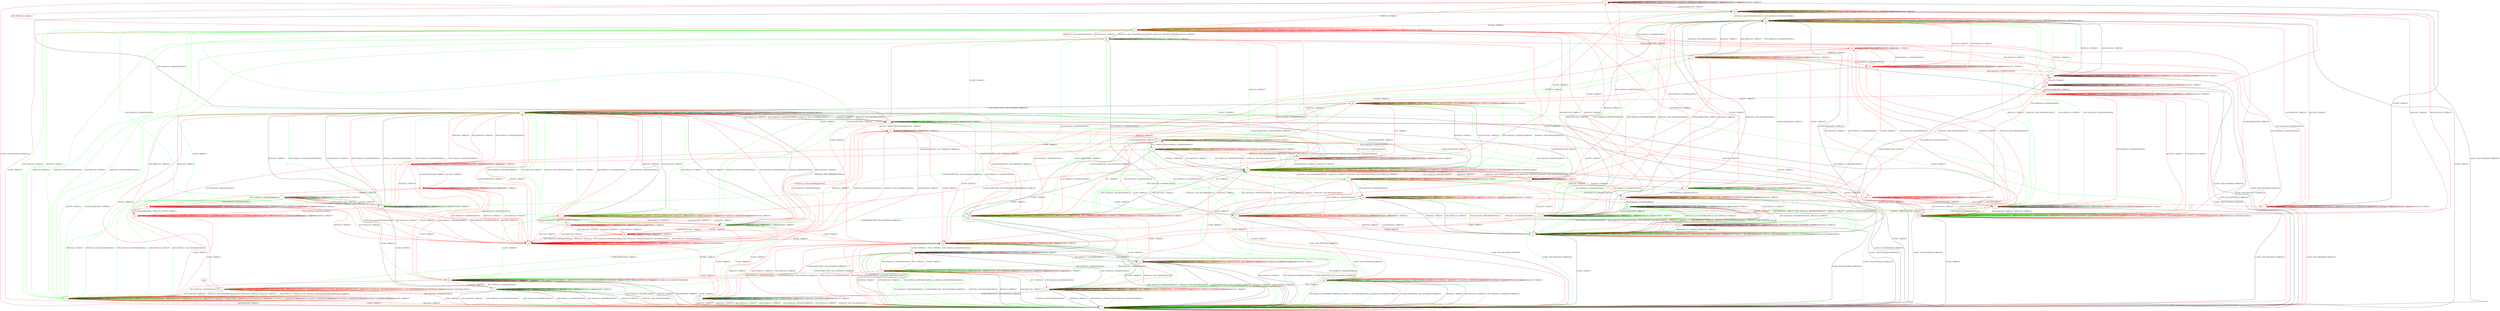 digraph "" {
	graph ["Incoming time"=0.144270658493042,
		"Outgoing time"=0.2668416500091553,
		Output="{'States': 59, 'Transitions': 924, 'Filename': '../results/tcp_preset_50/TCP_Linux_Server-TCP_Windows8_Server-5.dot'}",
		Reference="{'States': 58, 'Transitions': 685, 'Filename': '../subjects/tcp/TCP_Linux_Server.dot'}",
		Solver=yices,
		Updated="{'States': 39, 'Transitions': 495, 'Filename': '../subjects/tcp/TCP_Windows8_Server.dot'}",
		"f-measure"=0.47650453421269584,
		precision=0.5473484848484849,
		recall=0.4218978102189781
	];
	a -> a	[key=0,
		label="ACCEPT / TIMEOUT"];
	a -> a	[key=1,
		label="LISTEN / TIMEOUT"];
	a -> a	[key=2,
		label="RCV / TIMEOUT"];
	a -> a	[key=3,
		color=red,
		label="ACK+PSH(V,V,1) / TIMEOUT"];
	a -> a	[key=4,
		color=red,
		label="SYN+ACK(V,V,0) / ACK(NEXT,CURRENT,0)"];
	a -> a	[key=5,
		color=red,
		label="FIN+ACK(V,V,0) / TIMEOUT"];
	a -> a	[key=6,
		color=red,
		label="SYN(V,V,0) / TIMEOUT"];
	a -> a	[key=7,
		color=red,
		label="ACK(V,V,0) / TIMEOUT"];
	a -> j	[key=0,
		color=red,
		label="CLOSE / ACK+RST(NEXT,CURRENT,0)"];
	a -> aa	[key=0,
		color=red,
		label="CLOSECONNECTION / TIMEOUT"];
	a -> nn	[key=0,
		color=red,
		label="RST(V,V,0) / TIMEOUT"];
	a -> nn	[key=1,
		color=red,
		label="ACK+RST(V,V,0) / TIMEOUT"];
	b -> b	[key=0,
		label="CLOSECONNECTION / TIMEOUT"];
	b -> b	[key=1,
		label="LISTEN / TIMEOUT"];
	b -> b	[key=2,
		label="RCV / TIMEOUT"];
	b -> b	[key=3,
		label="ACK(V,V,0) / TIMEOUT"];
	b -> b	[key=4,
		color=green,
		label="SEND / TIMEOUT"];
	b -> b	[key=5,
		color=red,
		label="SYN+ACK(V,V,0) / ACK(NEXT,CURRENT,0)"];
	b -> b	[key=6,
		color=red,
		label="SYN(V,V,0) / TIMEOUT"];
	b -> j	[key=0,
		label="CLOSE / ACK+RST(NEXT,CURRENT,0)"];
	b -> m	[key=0,
		label="RST(V,V,0) / TIMEOUT"];
	b -> m	[key=1,
		label="ACK+RST(V,V,0) / TIMEOUT"];
	b -> m	[key=2,
		color=green,
		label="SYN+ACK(V,V,0) / RST(NEXT,FRESH,0)"];
	b -> m	[key=3,
		color=green,
		label="SYN(V,V,0) / ACK+RST(ZERO,NEXT,0)"];
	b -> r	[key=0,
		color=red,
		label="ACCEPT / TIMEOUT"];
	b -> s	[key=0,
		color=green,
		label="ACK+PSH(V,V,1) / ACK(NEXT,NEXT,0)"];
	b -> v	[key=0,
		color=red,
		label="FIN+ACK(V,V,0) / ACK(NEXT,NEXT,0)"];
	b -> aa	[key=0,
		color=green,
		label="FIN+ACK(V,V,0) / ACK(NEXT,NEXT,0)"];
	b -> oo	[key=0,
		color=green,
		label="ACCEPT / TIMEOUT"];
	aaa	[color=red];
	b -> aaa	[key=0,
		color=red,
		label="ACK+PSH(V,V,1) / ACK(NEXT,NEXT,0)"];
	c -> b	[key=0,
		color=green,
		label="ACK(V,V,0) / TIMEOUT"];
	c -> c	[key=0,
		label="CLOSECONNECTION / TIMEOUT"];
	c -> c	[key=1,
		label="LISTEN / TIMEOUT"];
	c -> c	[key=2,
		label="RCV / TIMEOUT"];
	c -> c	[key=3,
		color=green,
		label="SYN+ACK(V,V,0) / TIMEOUT"];
	c -> c	[key=4,
		color=green,
		label="SEND / TIMEOUT"];
	c -> s	[key=0,
		label="ACK+PSH(V,V,1) / ACK(NEXT,NEXT,0)"];
	c -> y	[key=0,
		label="RST(V,V,0) / TIMEOUT"];
	c -> y	[key=1,
		label="SYN(V,V,0) / ACK+RST(ZERO,NEXT,0)"];
	c -> y	[key=2,
		label="ACK+RST(V,V,0) / TIMEOUT"];
	c -> y	[key=3,
		color=red,
		label="SYN+ACK(V,V,0) / RST(NEXT,ZERO,0)"];
	c -> aa	[key=0,
		label="FIN+ACK(V,V,0) / ACK(NEXT,NEXT,0)"];
	c -> ee	[key=0,
		color=green,
		label="CLOSE / TIMEOUT"];
	c -> hh	[key=0,
		color=red,
		label="CLOSE / TIMEOUT"];
	c -> pp	[key=0,
		color=green,
		label="ACCEPT / TIMEOUT"];
	vv	[color=red];
	c -> vv	[key=0,
		color=red,
		label="ACK(V,V,0) / TIMEOUT"];
	ww	[color=red];
	c -> ww	[key=0,
		color=red,
		label="ACCEPT / TIMEOUT"];
	d -> d	[key=0,
		label="ACCEPT / TIMEOUT"];
	d -> d	[key=1,
		label="LISTEN / TIMEOUT"];
	d -> d	[key=2,
		label="RCV / TIMEOUT"];
	d -> d	[key=3,
		color=red,
		label="ACK+PSH(V,V,1) / TIMEOUT"];
	d -> d	[key=4,
		color=red,
		label="SYN+ACK(V,V,0) / ACK(NEXT,CURRENT,0)"];
	d -> d	[key=5,
		color=red,
		label="FIN+ACK(V,V,0) / TIMEOUT"];
	d -> d	[key=6,
		color=red,
		label="SYN(V,V,0) / TIMEOUT"];
	d -> d	[key=7,
		color=red,
		label="ACK(V,V,0) / TIMEOUT"];
	d -> k	[key=0,
		color=red,
		label="RST(V,V,0) / TIMEOUT"];
	d -> k	[key=1,
		color=red,
		label="ACK+RST(V,V,0) / TIMEOUT"];
	d -> z	[key=0,
		color=red,
		label="CLOSECONNECTION / ACK+FIN(NEXT,CURRENT,0)"];
	d -> cc	[key=0,
		color=red,
		label="CLOSE / TIMEOUT"];
	e -> c	[key=0,
		color=red,
		label="SYN(V,V,0) / ACK+SYN(FRESH,NEXT,0)"];
	e -> e	[key=0,
		label="CLOSECONNECTION / TIMEOUT"];
	e -> e	[key=1,
		label="LISTEN / TIMEOUT"];
	e -> e	[key=2,
		label="RCV / TIMEOUT"];
	e -> e	[key=3,
		color=green,
		label="SEND / TIMEOUT"];
	e -> o	[key=0,
		color=green,
		label="CLOSE / TIMEOUT"];
	e -> y	[key=0,
		label="RST(V,V,0) / TIMEOUT"];
	e -> y	[key=1,
		label="ACK+RST(V,V,0) / TIMEOUT"];
	e -> y	[key=2,
		color=green,
		label="ACK+PSH(V,V,1) / TIMEOUT"];
	e -> y	[key=3,
		color=green,
		label="SYN+ACK(V,V,0) / RST(NEXT,FRESH,0)"];
	e -> y	[key=4,
		color=green,
		label="FIN+ACK(V,V,0) / TIMEOUT"];
	e -> y	[key=5,
		color=green,
		label="SYN(V,V,0) / ACK+RST(ZERO,NEXT,0)"];
	e -> y	[key=6,
		color=green,
		label="ACK(V,V,0) / TIMEOUT"];
	e -> y	[key=7,
		color=red,
		label="ACK+PSH(V,V,1) / RST(NEXT,ZERO,0)"];
	e -> y	[key=8,
		color=red,
		label="SYN+ACK(V,V,0) / RST(NEXT,ZERO,0)"];
	e -> y	[key=9,
		color=red,
		label="FIN+ACK(V,V,0) / RST(NEXT,ZERO,0)"];
	e -> y	[key=10,
		color=red,
		label="ACK(V,V,0) / RST(NEXT,ZERO,0)"];
	e -> hh	[key=0,
		color=red,
		label="CLOSE / TIMEOUT"];
	e -> ss	[key=0,
		color=green,
		label="ACCEPT / TIMEOUT"];
	fff	[color=red];
	e -> fff	[key=0,
		color=red,
		label="ACCEPT / TIMEOUT"];
	f -> f	[key=0,
		label="ACK+PSH(V,V,1) / ACK(NEXT,NEXT,0)"];
	f -> f	[key=1,
		label="ACCEPT / TIMEOUT"];
	f -> f	[key=2,
		label="LISTEN / TIMEOUT"];
	f -> f	[key=3,
		label="ACK(V,V,0) / TIMEOUT"];
	f -> f	[key=4,
		color=green,
		label="SEND / ACK+PSH(NEXT,CURRENT,1)"];
	f -> f	[key=5,
		color=red,
		label="SYN+ACK(V,V,0) / ACK(NEXT,CURRENT,0)"];
	f -> f	[key=6,
		color=red,
		label="SYN(V,V,0) / TIMEOUT"];
	f -> f	[key=7,
		color=red,
		label="RCV / TIMEOUT"];
	f -> g	[key=0,
		color=green,
		label="CLOSE / TIMEOUT"];
	f -> j	[key=0,
		color=red,
		label="CLOSE / ACK+RST(NEXT,CURRENT,0)"];
	f -> k	[key=0,
		color=green,
		label="SYN+ACK(V,V,0) / RST(NEXT,FRESH,0)"];
	f -> k	[key=1,
		color=green,
		label="RST(V,V,0) / TIMEOUT"];
	f -> k	[key=2,
		color=green,
		label="SYN(V,V,0) / ACK+RST(ZERO,NEXT,0)"];
	f -> k	[key=3,
		color=green,
		label="ACK+RST(V,V,0) / TIMEOUT"];
	f -> y	[key=0,
		color=green,
		label="CLOSECONNECTION / ACK+RST(NEXT,CURRENT,0)"];
	f -> dd	[key=0,
		color=green,
		label="FIN+ACK(V,V,0) / ACK(NEXT,NEXT,0)"];
	f -> ll	[key=0,
		color=red,
		label="RST(V,V,0) / TIMEOUT"];
	f -> ll	[key=1,
		color=red,
		label="ACK+RST(V,V,0) / TIMEOUT"];
	f -> mm	[key=0,
		color=red,
		label="FIN+ACK(V,V,0) / ACK(NEXT,NEXT,0)"];
	f -> oo	[key=0,
		color=green,
		label="RCV / TIMEOUT"];
	f -> aaa	[key=0,
		color=red,
		label="CLOSECONNECTION / TIMEOUT"];
	g -> g	[key=0,
		label="ACK+PSH(V,V,1) / ACK(NEXT,NEXT,0)"];
	g -> g	[key=1,
		label="ACCEPT / TIMEOUT"];
	g -> g	[key=2,
		label="LISTEN / TIMEOUT"];
	g -> g	[key=3,
		label="CLOSE / TIMEOUT"];
	g -> g	[key=4,
		label="ACK(V,V,0) / TIMEOUT"];
	g -> g	[key=5,
		color=green,
		label="SEND / ACK+PSH(NEXT,CURRENT,1)"];
	g -> g	[key=6,
		color=red,
		label="SYN+ACK(V,V,0) / ACK(NEXT,CURRENT,0)"];
	g -> g	[key=7,
		color=red,
		label="SYN(V,V,0) / TIMEOUT"];
	g -> j	[key=0,
		label="CLOSECONNECTION / ACK+RST(NEXT,CURRENT,0)"];
	g -> j	[key=1,
		label="RST(V,V,0) / TIMEOUT"];
	g -> j	[key=2,
		label="ACK+RST(V,V,0) / TIMEOUT"];
	g -> j	[key=3,
		color=green,
		label="SYN+ACK(V,V,0) / RST(NEXT,FRESH,0)"];
	g -> j	[key=4,
		color=green,
		label="SYN(V,V,0) / ACK+RST(ZERO,NEXT,0)"];
	g -> n	[key=0,
		color=green,
		label="FIN+ACK(V,V,0) / ACK(NEXT,NEXT,0)"];
	g -> w	[key=0,
		label="RCV / TIMEOUT"];
	g -> ee	[key=0,
		color=red,
		label="FIN+ACK(V,V,0) / ACK(NEXT,NEXT,0)"];
	h -> d	[key=0,
		color=red,
		label="FIN+ACK(V,V,0) / ACK(NEXT,NEXT,0)"];
	h -> h	[key=0,
		label="ACCEPT / TIMEOUT"];
	h -> h	[key=1,
		label="LISTEN / TIMEOUT"];
	h -> h	[key=2,
		label="RCV / TIMEOUT"];
	h -> h	[key=3,
		label="ACK(V,V,0) / TIMEOUT"];
	h -> h	[key=4,
		color=green,
		label="SEND / ACK+PSH(NEXT,CURRENT,1)"];
	h -> h	[key=5,
		color=red,
		label="SYN+ACK(V,V,0) / ACK(NEXT,CURRENT,0)"];
	h -> h	[key=6,
		color=red,
		label="SYN(V,V,0) / TIMEOUT"];
	h -> k	[key=0,
		label="RST(V,V,0) / TIMEOUT"];
	h -> k	[key=1,
		label="ACK+RST(V,V,0) / TIMEOUT"];
	h -> k	[key=2,
		color=green,
		label="SYN+ACK(V,V,0) / RST(NEXT,FRESH,0)"];
	h -> k	[key=3,
		color=green,
		label="SYN(V,V,0) / ACK+RST(ZERO,NEXT,0)"];
	h -> w	[key=0,
		label="CLOSE / TIMEOUT"];
	h -> y	[key=0,
		color=green,
		label="CLOSECONNECTION / ACK+RST(NEXT,CURRENT,0)"];
	h -> kk	[key=0,
		color=green,
		label="FIN+ACK(V,V,0) / ACK(NEXT,NEXT,0)"];
	h -> oo	[key=0,
		label="ACK+PSH(V,V,1) / ACK(NEXT,NEXT,0)"];
	zz	[color=red];
	h -> zz	[key=0,
		color=red,
		label="CLOSECONNECTION / ACK+FIN(NEXT,CURRENT,0)"];
	i -> i	[key=0,
		label="CLOSECONNECTION / TIMEOUT"];
	i -> i	[key=1,
		label="LISTEN / TIMEOUT"];
	i -> i	[key=2,
		label="RCV / TIMEOUT"];
	i -> i	[key=3,
		label="ACK(V,V,0) / TIMEOUT"];
	i -> i	[key=4,
		color=green,
		label="SEND / TIMEOUT"];
	i -> t	[key=0,
		label="ACCEPT / TIMEOUT"];
	i -> y	[key=0,
		label="RST(V,V,0) / TIMEOUT"];
	i -> y	[key=1,
		label="SYN(V,V,0) / ACK+RST(ZERO,NEXT,0)"];
	i -> y	[key=2,
		label="ACK+RST(V,V,0) / TIMEOUT"];
	i -> y	[key=3,
		color=green,
		label="ACK+PSH(V,V,1) / ACK+RST(NEXT,NEXT,0)"];
	i -> y	[key=4,
		color=green,
		label="SYN+ACK(V,V,0) / RST(NEXT,FRESH,0)"];
	i -> y	[key=5,
		color=red,
		label="ACK+PSH(V,V,1) / RST(NEXT,ZERO,0)"];
	i -> y	[key=6,
		color=red,
		label="SYN+ACK(V,V,0) / RST(NEXT,ZERO,0)"];
	i -> z	[key=0,
		color=green,
		label="FIN+ACK(V,V,0) / ACK(NEXT,NEXT,0)"];
	i -> ii	[key=0,
		label="CLOSE / TIMEOUT"];
	ccc	[color=red];
	i -> ccc	[key=0,
		color=red,
		label="FIN+ACK(V,V,0) / ACK(NEXT,NEXT,0)"];
	j -> j	[key=0,
		label="CLOSECONNECTION / TIMEOUT"];
	j -> j	[key=1,
		label="RST(V,V,0) / TIMEOUT"];
	j -> j	[key=2,
		label="ACCEPT / TIMEOUT"];
	j -> j	[key=3,
		label="LISTEN / TIMEOUT"];
	j -> j	[key=4,
		label="RCV / TIMEOUT"];
	j -> j	[key=5,
		label="ACK+RST(V,V,0) / TIMEOUT"];
	j -> j	[key=6,
		label="CLOSE / TIMEOUT"];
	j -> j	[key=7,
		color=green,
		label="ACK+PSH(V,V,1) / TIMEOUT"];
	j -> j	[key=8,
		color=green,
		label="SYN+ACK(V,V,0) / TIMEOUT"];
	j -> j	[key=9,
		color=green,
		label="FIN+ACK(V,V,0) / TIMEOUT"];
	j -> j	[key=10,
		color=green,
		label="SYN(V,V,0) / TIMEOUT"];
	j -> j	[key=11,
		color=green,
		label="SEND / TIMEOUT"];
	j -> j	[key=12,
		color=green,
		label="ACK(V,V,0) / TIMEOUT"];
	j -> j	[key=13,
		color=red,
		label="ACK+PSH(V,V,1) / RST(ZERO,ZERO,0)"];
	j -> j	[key=14,
		color=red,
		label="SYN+ACK(V,V,0) / RST(ZERO,ZERO,0)"];
	j -> j	[key=15,
		color=red,
		label="FIN+ACK(V,V,0) / RST(ZERO,ZERO,0)"];
	j -> j	[key=16,
		color=red,
		label="SYN(V,V,0) / ACK+RST(ZERO,NEXT,0)"];
	j -> j	[key=17,
		color=red,
		label="ACK(V,V,0) / RST(ZERO,ZERO,0)"];
	k -> j	[key=0,
		label="CLOSE / TIMEOUT"];
	k -> k	[key=0,
		label="RST(V,V,0) / TIMEOUT"];
	k -> k	[key=1,
		label="ACCEPT / TIMEOUT"];
	k -> k	[key=2,
		label="LISTEN / TIMEOUT"];
	k -> k	[key=3,
		label="RCV / TIMEOUT"];
	k -> k	[key=4,
		label="ACK+RST(V,V,0) / TIMEOUT"];
	k -> k	[key=5,
		color=green,
		label="ACK+PSH(V,V,1) / TIMEOUT"];
	k -> k	[key=6,
		color=green,
		label="SYN+ACK(V,V,0) / TIMEOUT"];
	k -> k	[key=7,
		color=green,
		label="FIN+ACK(V,V,0) / TIMEOUT"];
	k -> k	[key=8,
		color=green,
		label="SEND / TIMEOUT"];
	k -> k	[key=9,
		color=green,
		label="ACK(V,V,0) / TIMEOUT"];
	k -> k	[key=10,
		color=red,
		label="ACK+PSH(V,V,1) / RST(ZERO,ZERO,0)"];
	k -> k	[key=11,
		color=red,
		label="SYN+ACK(V,V,0) / RST(ZERO,ZERO,0)"];
	k -> k	[key=12,
		color=red,
		label="FIN+ACK(V,V,0) / RST(ZERO,ZERO,0)"];
	k -> k	[key=13,
		color=red,
		label="ACK(V,V,0) / RST(ZERO,ZERO,0)"];
	k -> l	[key=0,
		color=green,
		label="SYN(V,V,0) / ACK+SYN(FRESH,NEXT,0)"];
	k -> y	[key=0,
		label="CLOSECONNECTION / TIMEOUT"];
	k -> jj	[key=0,
		color=red,
		label="SYN(V,V,0) / ACK+SYN(FRESH,NEXT,0)"];
	l -> b	[key=0,
		color=red,
		label="CLOSECONNECTION / TIMEOUT"];
	l -> c	[key=0,
		color=green,
		label="CLOSECONNECTION / TIMEOUT"];
	l -> f	[key=0,
		color=red,
		label="ACK+PSH(V,V,1) / ACK(NEXT,NEXT,0)"];
	l -> j	[key=0,
		color=red,
		label="CLOSE / ACK+RST(NEXT,CURRENT,0)"];
	l -> k	[key=0,
		color=green,
		label="RST(V,V,0) / TIMEOUT"];
	l -> k	[key=1,
		color=green,
		label="SYN(V,V,0) / ACK+RST(ZERO,NEXT,0)"];
	l -> k	[key=2,
		color=green,
		label="ACK+RST(V,V,0) / TIMEOUT"];
	l -> l	[key=0,
		label="ACCEPT / TIMEOUT"];
	l -> l	[key=1,
		label="LISTEN / TIMEOUT"];
	l -> l	[key=2,
		label="RCV / TIMEOUT"];
	l -> l	[key=3,
		color=green,
		label="SYN+ACK(V,V,0) / TIMEOUT"];
	l -> l	[key=4,
		color=green,
		label="SEND / TIMEOUT"];
	l -> l	[key=5,
		color=red,
		label="SYN+ACK(V,V,0) / ACK(NEXT,CURRENT,0)"];
	l -> l	[key=6,
		color=red,
		label="SYN(V,V,0) / TIMEOUT"];
	l -> l	[key=7,
		color=red,
		label="ACK(V,V,0) / TIMEOUT"];
	l -> r	[key=0,
		color=green,
		label="ACK(V,V,0) / TIMEOUT"];
	l -> u	[key=0,
		color=green,
		label="ACK+PSH(V,V,1) / ACK(NEXT,NEXT,0)"];
	l -> ee	[key=0,
		color=green,
		label="CLOSE / TIMEOUT"];
	l -> ll	[key=0,
		color=red,
		label="RST(V,V,0) / TIMEOUT"];
	l -> ll	[key=1,
		color=red,
		label="ACK+RST(V,V,0) / TIMEOUT"];
	l -> rr	[key=0,
		label="FIN+ACK(V,V,0) / ACK(NEXT,NEXT,0)"];
	m -> j	[key=0,
		label="CLOSE / TIMEOUT"];
	m -> k	[key=0,
		color=green,
		label="ACCEPT / TIMEOUT"];
	m -> m	[key=0,
		label="CLOSECONNECTION / TIMEOUT"];
	m -> m	[key=1,
		label="RST(V,V,0) / TIMEOUT"];
	m -> m	[key=2,
		label="LISTEN / TIMEOUT"];
	m -> m	[key=3,
		label="RCV / TIMEOUT"];
	m -> m	[key=4,
		label="ACK+RST(V,V,0) / TIMEOUT"];
	m -> m	[key=5,
		color=green,
		label="ACK+PSH(V,V,1) / TIMEOUT"];
	m -> m	[key=6,
		color=green,
		label="SYN+ACK(V,V,0) / TIMEOUT"];
	m -> m	[key=7,
		color=green,
		label="FIN+ACK(V,V,0) / TIMEOUT"];
	m -> m	[key=8,
		color=green,
		label="SYN(V,V,0) / TIMEOUT"];
	m -> m	[key=9,
		color=green,
		label="SEND / TIMEOUT"];
	m -> m	[key=10,
		color=green,
		label="ACK(V,V,0) / TIMEOUT"];
	m -> m	[key=11,
		color=red,
		label="ACK+PSH(V,V,1) / RST(ZERO,ZERO,0)"];
	m -> m	[key=12,
		color=red,
		label="SYN+ACK(V,V,0) / RST(ZERO,ZERO,0)"];
	m -> m	[key=13,
		color=red,
		label="FIN+ACK(V,V,0) / RST(ZERO,ZERO,0)"];
	m -> m	[key=14,
		color=red,
		label="ACK(V,V,0) / RST(ZERO,ZERO,0)"];
	m -> p	[key=0,
		color=red,
		label="SYN(V,V,0) / ACK+SYN(FRESH,NEXT,0)"];
	m -> nn	[key=0,
		color=red,
		label="ACCEPT / TIMEOUT"];
	n -> j	[key=0,
		label="RST(V,V,0) / TIMEOUT"];
	n -> j	[key=1,
		label="ACK+RST(V,V,0) / TIMEOUT"];
	n -> j	[key=2,
		color=green,
		label="CLOSECONNECTION / ACK+RST(NEXT,CURRENT,0)"];
	n -> j	[key=3,
		color=green,
		label="SYN+ACK(V,V,0) / RST(NEXT,FRESH,0)"];
	n -> j	[key=4,
		color=green,
		label="SYN(V,V,0) / ACK+RST(ZERO,NEXT,0)"];
	n -> n	[key=0,
		label="ACCEPT / TIMEOUT"];
	n -> n	[key=1,
		label="LISTEN / TIMEOUT"];
	n -> n	[key=2,
		label="ACK(V,V,0) / TIMEOUT"];
	n -> n	[key=3,
		color=green,
		label="ACK+PSH(V,V,1) / TIMEOUT"];
	n -> n	[key=4,
		color=green,
		label="FIN+ACK(V,V,0) / TIMEOUT"];
	n -> n	[key=5,
		color=green,
		label="CLOSE / TIMEOUT"];
	n -> n	[key=6,
		color=green,
		label="SEND / ACK+PSH(NEXT,CURRENT,1)"];
	n -> n	[key=7,
		color=red,
		label="SYN+ACK(V,V,0) / ACK(NEXT,CURRENT,0)"];
	n -> n	[key=8,
		color=red,
		label="SYN(V,V,0) / TIMEOUT"];
	n -> n	[key=9,
		color=red,
		label="RCV / TIMEOUT"];
	n -> w	[key=0,
		color=red,
		label="ACK+PSH(V,V,1) / ACK(NEXT,NEXT,0)"];
	n -> w	[key=1,
		color=red,
		label="CLOSE / TIMEOUT"];
	n -> bb	[key=0,
		color=red,
		label="CLOSECONNECTION / ACK+FIN(NEXT,CURRENT,0)"];
	n -> cc	[key=0,
		color=green,
		label="RCV / TIMEOUT"];
	n -> cc	[key=1,
		color=red,
		label="FIN+ACK(V,V,0) / ACK(NEXT,NEXT,0)"];
	o -> j	[key=0,
		label="RST(V,V,0) / TIMEOUT"];
	o -> j	[key=1,
		label="ACK+RST(V,V,0) / TIMEOUT"];
	o -> j	[key=2,
		color=green,
		label="ACK+PSH(V,V,1) / TIMEOUT"];
	o -> j	[key=3,
		color=green,
		label="SYN+ACK(V,V,0) / RST(NEXT,FRESH,0)"];
	o -> j	[key=4,
		color=green,
		label="FIN+ACK(V,V,0) / TIMEOUT"];
	o -> j	[key=5,
		color=green,
		label="SYN(V,V,0) / ACK+RST(ZERO,NEXT,0)"];
	o -> j	[key=6,
		color=green,
		label="ACK(V,V,0) / TIMEOUT"];
	o -> o	[key=0,
		label="CLOSECONNECTION / TIMEOUT"];
	o -> o	[key=1,
		label="ACCEPT / TIMEOUT"];
	o -> o	[key=2,
		label="LISTEN / TIMEOUT"];
	o -> o	[key=3,
		label="RCV / TIMEOUT"];
	o -> o	[key=4,
		label="CLOSE / TIMEOUT"];
	o -> o	[key=5,
		color=green,
		label="SEND / TIMEOUT"];
	o -> o	[key=6,
		color=red,
		label="SYN+ACK(V,V,0) / ACK(NEXT,CURRENT,0)"];
	o -> o	[key=7,
		color=red,
		label="SYN(V,V,0) / TIMEOUT"];
	o -> hh	[key=0,
		color=red,
		label="ACK+PSH(V,V,1) / TIMEOUT"];
	o -> hh	[key=1,
		color=red,
		label="FIN+ACK(V,V,0) / TIMEOUT"];
	o -> hh	[key=2,
		color=red,
		label="ACK(V,V,0) / TIMEOUT"];
	p -> j	[key=0,
		color=green,
		label="CLOSE / ACK+RST(NEXT,CURRENT,0)"];
	p -> m	[key=0,
		label="RST(V,V,0) / TIMEOUT"];
	p -> m	[key=1,
		label="SYN(V,V,0) / ACK+RST(ZERO,NEXT,0)"];
	p -> m	[key=2,
		label="ACK+RST(V,V,0) / TIMEOUT"];
	p -> m	[key=3,
		color=green,
		label="SYN+ACK(V,V,0) / RST(NEXT,FRESH,0)"];
	p -> m	[key=4,
		color=red,
		label="SYN+ACK(V,V,0) / RST(NEXT,ZERO,0)"];
	p -> p	[key=0,
		label="CLOSECONNECTION / TIMEOUT"];
	p -> p	[key=1,
		label="ACK+PSH(V,V,1) / TIMEOUT"];
	p -> p	[key=2,
		label="FIN+ACK(V,V,0) / TIMEOUT"];
	p -> p	[key=3,
		label="LISTEN / TIMEOUT"];
	p -> p	[key=4,
		label="RCV / TIMEOUT"];
	p -> p	[key=5,
		label="ACK(V,V,0) / TIMEOUT"];
	p -> p	[key=6,
		color=green,
		label="SEND / TIMEOUT"];
	p -> dd	[key=0,
		color=green,
		label="ACCEPT / TIMEOUT"];
	p -> hh	[key=0,
		color=red,
		label="CLOSE / TIMEOUT"];
	p -> pp	[key=0,
		color=red,
		label="ACCEPT / TIMEOUT"];
	q -> j	[key=0,
		color=green,
		label="CLOSE / TIMEOUT"];
	q -> j	[key=1,
		color=red,
		label="RST(V,V,0) / TIMEOUT"];
	q -> j	[key=2,
		color=red,
		label="ACK+RST(V,V,0) / TIMEOUT"];
	q -> q	[key=0,
		label="ACCEPT / TIMEOUT"];
	q -> q	[key=1,
		label="LISTEN / TIMEOUT"];
	q -> q	[key=2,
		label="RCV / TIMEOUT"];
	q -> q	[key=3,
		label="ACK(V,V,0) / TIMEOUT"];
	q -> q	[key=4,
		color=green,
		label="ACK+PSH(V,V,1) / TIMEOUT"];
	q -> q	[key=5,
		color=green,
		label="SYN+ACK(V,V,0) / TIMEOUT"];
	q -> q	[key=6,
		color=green,
		label="RST(V,V,0) / TIMEOUT"];
	q -> q	[key=7,
		color=green,
		label="FIN+ACK(V,V,0) / TIMEOUT"];
	q -> q	[key=8,
		color=green,
		label="ACK+RST(V,V,0) / TIMEOUT"];
	q -> q	[key=9,
		color=green,
		label="SEND / TIMEOUT"];
	q -> q	[key=10,
		color=red,
		label="CLOSECONNECTION / TIMEOUT"];
	q -> q	[key=11,
		color=red,
		label="ACK+PSH(V,V,1) / ACK(NEXT,CURRENT,0)"];
	q -> q	[key=12,
		color=red,
		label="SYN+ACK(V,V,0) / ACK(NEXT,CURRENT,0)"];
	q -> q	[key=13,
		color=red,
		label="FIN+ACK(V,V,0) / ACK(NEXT,CURRENT,0)"];
	q -> q	[key=14,
		color=red,
		label="SYN(V,V,0) / ACK(NEXT,CURRENT,0)"];
	q -> q	[key=15,
		color=red,
		label="CLOSE / TIMEOUT"];
	q -> y	[key=0,
		color=green,
		label="CLOSECONNECTION / TIMEOUT"];
	q -> pp	[key=0,
		color=green,
		label="SYN(V,V,0) / ACK+SYN(FRESH,NEXT,0)"];
	r -> a	[key=0,
		color=red,
		label="FIN+ACK(V,V,0) / ACK(NEXT,NEXT,0)"];
	r -> b	[key=0,
		color=green,
		label="CLOSECONNECTION / TIMEOUT"];
	r -> j	[key=0,
		label="CLOSE / ACK+RST(NEXT,CURRENT,0)"];
	r -> r	[key=0,
		label="ACCEPT / TIMEOUT"];
	r -> r	[key=1,
		label="LISTEN / TIMEOUT"];
	r -> r	[key=2,
		label="RCV / TIMEOUT"];
	r -> r	[key=3,
		label="ACK(V,V,0) / TIMEOUT"];
	r -> r	[key=4,
		color=green,
		label="SEND / TIMEOUT"];
	r -> r	[key=5,
		color=red,
		label="SYN+ACK(V,V,0) / ACK(NEXT,CURRENT,0)"];
	r -> r	[key=6,
		color=red,
		label="SYN(V,V,0) / TIMEOUT"];
	r -> u	[key=0,
		label="ACK+PSH(V,V,1) / ACK(NEXT,NEXT,0)"];
	r -> ll	[key=0,
		color=green,
		label="SYN+ACK(V,V,0) / RST(NEXT,FRESH,0)"];
	r -> ll	[key=1,
		color=green,
		label="RST(V,V,0) / TIMEOUT"];
	r -> ll	[key=2,
		color=green,
		label="SYN(V,V,0) / ACK+RST(ZERO,NEXT,0)"];
	r -> ll	[key=3,
		color=green,
		label="ACK+RST(V,V,0) / TIMEOUT"];
	r -> nn	[key=0,
		color=red,
		label="RST(V,V,0) / TIMEOUT"];
	r -> nn	[key=1,
		color=red,
		label="ACK+RST(V,V,0) / TIMEOUT"];
	r -> rr	[key=0,
		color=green,
		label="FIN+ACK(V,V,0) / ACK(NEXT,NEXT,0)"];
	r -> vv	[key=0,
		color=red,
		label="CLOSECONNECTION / TIMEOUT"];
	s -> f	[key=0,
		color=green,
		label="ACCEPT / TIMEOUT"];
	s -> j	[key=0,
		label="CLOSE / ACK+RST(NEXT,CURRENT,0)"];
	s -> m	[key=0,
		color=green,
		label="SYN+ACK(V,V,0) / RST(NEXT,FRESH,0)"];
	s -> m	[key=1,
		color=green,
		label="RST(V,V,0) / TIMEOUT"];
	s -> m	[key=2,
		color=green,
		label="SYN(V,V,0) / ACK+RST(ZERO,NEXT,0)"];
	s -> m	[key=3,
		color=green,
		label="ACK+RST(V,V,0) / TIMEOUT"];
	s -> p	[key=0,
		color=green,
		label="FIN+ACK(V,V,0) / ACK(NEXT,NEXT,0)"];
	s -> s	[key=0,
		label="CLOSECONNECTION / TIMEOUT"];
	s -> s	[key=1,
		label="ACK+PSH(V,V,1) / ACK(NEXT,NEXT,0)"];
	s -> s	[key=2,
		label="LISTEN / TIMEOUT"];
	s -> s	[key=3,
		label="RCV / TIMEOUT"];
	s -> s	[key=4,
		label="ACK(V,V,0) / TIMEOUT"];
	s -> s	[key=5,
		color=green,
		label="SEND / TIMEOUT"];
	s -> s	[key=6,
		color=red,
		label="SYN+ACK(V,V,0) / ACK(NEXT,CURRENT,0)"];
	s -> s	[key=7,
		color=red,
		label="SYN(V,V,0) / TIMEOUT"];
	s -> ff	[key=0,
		color=red,
		label="RST(V,V,0) / TIMEOUT"];
	s -> ff	[key=1,
		color=red,
		label="ACK+RST(V,V,0) / TIMEOUT"];
	s -> kk	[key=0,
		color=red,
		label="ACCEPT / TIMEOUT"];
	xx	[color=red];
	s -> xx	[key=0,
		color=red,
		label="FIN+ACK(V,V,0) / ACK(NEXT,NEXT,0)"];
	t -> i	[key=0,
		label="CLOSECONNECTION / TIMEOUT"];
	t -> q	[key=0,
		color=green,
		label="ACK+PSH(V,V,1) / ACK+RST(NEXT,NEXT,0)"];
	t -> q	[key=1,
		color=green,
		label="SYN+ACK(V,V,0) / RST(NEXT,FRESH,0)"];
	t -> q	[key=2,
		color=green,
		label="RST(V,V,0) / TIMEOUT"];
	t -> q	[key=3,
		color=green,
		label="SYN(V,V,0) / ACK+RST(ZERO,NEXT,0)"];
	t -> q	[key=4,
		color=green,
		label="ACK+RST(V,V,0) / TIMEOUT"];
	t -> t	[key=0,
		label="ACCEPT / TIMEOUT"];
	t -> t	[key=1,
		label="LISTEN / TIMEOUT"];
	t -> t	[key=2,
		label="RCV / TIMEOUT"];
	t -> t	[key=3,
		label="ACK(V,V,0) / TIMEOUT"];
	t -> t	[key=4,
		color=green,
		label="SEND / TIMEOUT"];
	t -> ii	[key=0,
		label="CLOSE / TIMEOUT"];
	t -> nn	[key=0,
		color=green,
		label="FIN+ACK(V,V,0) / ACK(NEXT,NEXT,0)"];
	uu	[color=red];
	t -> uu	[key=0,
		color=red,
		label="ACK+PSH(V,V,1) / RST(NEXT,ZERO,0)"];
	t -> uu	[key=1,
		color=red,
		label="SYN+ACK(V,V,0) / RST(NEXT,ZERO,0)"];
	t -> uu	[key=2,
		color=red,
		label="RST(V,V,0) / TIMEOUT"];
	t -> uu	[key=3,
		color=red,
		label="SYN(V,V,0) / ACK+RST(ZERO,NEXT,0)"];
	t -> uu	[key=4,
		color=red,
		label="ACK+RST(V,V,0) / TIMEOUT"];
	eee	[color=red];
	t -> eee	[key=0,
		color=red,
		label="FIN+ACK(V,V,0) / ACK(NEXT,NEXT,0)"];
	u -> j	[key=0,
		label="CLOSE / ACK+RST(NEXT,CURRENT,0)"];
	u -> s	[key=0,
		label="CLOSECONNECTION / TIMEOUT"];
	u -> u	[key=0,
		label="ACK+PSH(V,V,1) / ACK(NEXT,NEXT,0)"];
	u -> u	[key=1,
		label="ACCEPT / TIMEOUT"];
	u -> u	[key=2,
		label="LISTEN / TIMEOUT"];
	u -> u	[key=3,
		label="RCV / TIMEOUT"];
	u -> u	[key=4,
		label="ACK(V,V,0) / TIMEOUT"];
	u -> u	[key=5,
		color=green,
		label="SEND / TIMEOUT"];
	u -> u	[key=6,
		color=red,
		label="SYN+ACK(V,V,0) / ACK(NEXT,CURRENT,0)"];
	u -> u	[key=7,
		color=red,
		label="SYN(V,V,0) / TIMEOUT"];
	u -> gg	[key=0,
		color=green,
		label="FIN+ACK(V,V,0) / ACK(NEXT,NEXT,0)"];
	u -> ll	[key=0,
		color=green,
		label="SYN+ACK(V,V,0) / RST(NEXT,FRESH,0)"];
	u -> ll	[key=1,
		color=green,
		label="RST(V,V,0) / TIMEOUT"];
	u -> ll	[key=2,
		color=green,
		label="SYN(V,V,0) / ACK+RST(ZERO,NEXT,0)"];
	u -> ll	[key=3,
		color=green,
		label="ACK+RST(V,V,0) / TIMEOUT"];
	u -> nn	[key=0,
		color=red,
		label="RST(V,V,0) / TIMEOUT"];
	u -> nn	[key=1,
		color=red,
		label="ACK+RST(V,V,0) / TIMEOUT"];
	u -> qq	[key=0,
		color=red,
		label="FIN+ACK(V,V,0) / ACK(NEXT,NEXT,0)"];
	v -> a	[key=0,
		label="ACCEPT / TIMEOUT"];
	v -> j	[key=0,
		color=red,
		label="CLOSE / ACK+RST(NEXT,CURRENT,0)"];
	v -> m	[key=0,
		color=red,
		label="RST(V,V,0) / TIMEOUT"];
	v -> m	[key=1,
		color=red,
		label="ACK+RST(V,V,0) / TIMEOUT"];
	v -> v	[key=0,
		label="LISTEN / TIMEOUT"];
	v -> v	[key=1,
		label="RCV / TIMEOUT"];
	v -> v	[key=2,
		color=red,
		label="CLOSECONNECTION / TIMEOUT"];
	v -> v	[key=3,
		color=red,
		label="ACK+PSH(V,V,1) / TIMEOUT"];
	v -> v	[key=4,
		color=red,
		label="SYN+ACK(V,V,0) / ACK(NEXT,CURRENT,0)"];
	v -> v	[key=5,
		color=red,
		label="FIN+ACK(V,V,0) / TIMEOUT"];
	v -> v	[key=6,
		color=red,
		label="SYN(V,V,0) / TIMEOUT"];
	v -> v	[key=7,
		color=red,
		label="ACK(V,V,0) / TIMEOUT"];
	w -> g	[key=0,
		label="ACK+PSH(V,V,1) / ACK(NEXT,NEXT,0)"];
	w -> j	[key=0,
		label="RST(V,V,0) / TIMEOUT"];
	w -> j	[key=1,
		label="ACK+RST(V,V,0) / TIMEOUT"];
	w -> j	[key=2,
		color=green,
		label="SYN+ACK(V,V,0) / RST(NEXT,FRESH,0)"];
	w -> j	[key=3,
		color=green,
		label="SYN(V,V,0) / ACK+RST(ZERO,NEXT,0)"];
	w -> n	[key=0,
		color=red,
		label="RCV / TIMEOUT"];
	w -> w	[key=0,
		label="ACCEPT / TIMEOUT"];
	w -> w	[key=1,
		label="LISTEN / TIMEOUT"];
	w -> w	[key=2,
		label="CLOSE / TIMEOUT"];
	w -> w	[key=3,
		label="ACK(V,V,0) / TIMEOUT"];
	w -> w	[key=4,
		color=green,
		label="SEND / ACK+PSH(NEXT,CURRENT,1)"];
	w -> w	[key=5,
		color=red,
		label="SYN+ACK(V,V,0) / ACK(NEXT,CURRENT,0)"];
	w -> w	[key=6,
		color=red,
		label="SYN(V,V,0) / TIMEOUT"];
	w -> bb	[key=0,
		color=red,
		label="CLOSECONNECTION / ACK+FIN(NEXT,CURRENT,0)"];
	w -> cc	[key=0,
		label="FIN+ACK(V,V,0) / ACK(NEXT,NEXT,0)"];
	w -> hh	[key=0,
		color=green,
		label="RCV / TIMEOUT"];
	w -> ii	[key=0,
		color=green,
		label="CLOSECONNECTION / ACK+FIN(NEXT,CURRENT,0)"];
	x -> j	[key=0,
		label="CLOSE / ACK+RST(NEXT,CURRENT,0)"];
	x -> m	[key=0,
		label="RST(V,V,0) / TIMEOUT"];
	x -> m	[key=1,
		label="ACK+RST(V,V,0) / TIMEOUT"];
	x -> x	[key=0,
		label="CLOSECONNECTION / TIMEOUT"];
	x -> x	[key=1,
		label="ACK+PSH(V,V,1) / TIMEOUT"];
	x -> x	[key=2,
		label="FIN+ACK(V,V,0) / TIMEOUT"];
	x -> x	[key=3,
		label="LISTEN / TIMEOUT"];
	x -> x	[key=4,
		label="RCV / TIMEOUT"];
	x -> x	[key=5,
		label="ACK(V,V,0) / TIMEOUT"];
	x -> x	[key=6,
		color=red,
		label="SYN+ACK(V,V,0) / ACK(NEXT,CURRENT,0)"];
	x -> x	[key=7,
		color=red,
		label="SYN(V,V,0) / TIMEOUT"];
	x -> qq	[key=0,
		color=red,
		label="ACCEPT / TIMEOUT"];
	y -> c	[key=0,
		label="SYN(V,V,0) / ACK+SYN(FRESH,NEXT,0)"];
	y -> j	[key=0,
		label="CLOSE / TIMEOUT"];
	y -> q	[key=0,
		color=green,
		label="ACCEPT / TIMEOUT"];
	y -> y	[key=0,
		label="CLOSECONNECTION / TIMEOUT"];
	y -> y	[key=1,
		label="RST(V,V,0) / TIMEOUT"];
	y -> y	[key=2,
		label="LISTEN / TIMEOUT"];
	y -> y	[key=3,
		label="RCV / TIMEOUT"];
	y -> y	[key=4,
		label="ACK+RST(V,V,0) / TIMEOUT"];
	y -> y	[key=5,
		color=green,
		label="ACK+PSH(V,V,1) / TIMEOUT"];
	y -> y	[key=6,
		color=green,
		label="SYN+ACK(V,V,0) / TIMEOUT"];
	y -> y	[key=7,
		color=green,
		label="FIN+ACK(V,V,0) / TIMEOUT"];
	y -> y	[key=8,
		color=green,
		label="SEND / TIMEOUT"];
	y -> y	[key=9,
		color=green,
		label="ACK(V,V,0) / TIMEOUT"];
	y -> y	[key=10,
		color=red,
		label="ACK+PSH(V,V,1) / RST(ZERO,ZERO,0)"];
	y -> y	[key=11,
		color=red,
		label="SYN+ACK(V,V,0) / RST(ZERO,ZERO,0)"];
	y -> y	[key=12,
		color=red,
		label="FIN+ACK(V,V,0) / RST(ZERO,ZERO,0)"];
	y -> y	[key=13,
		color=red,
		label="ACK(V,V,0) / RST(ZERO,ZERO,0)"];
	y -> uu	[key=0,
		color=red,
		label="ACCEPT / TIMEOUT"];
	z -> c	[key=0,
		color=green,
		label="SYN(V,V,0) / ACK+SYN(FRESH,NEXT,0)"];
	z -> e	[key=0,
		color=red,
		label="ACK+PSH(V,V,1) / TIMEOUT"];
	z -> e	[key=1,
		color=red,
		label="FIN+ACK(V,V,0) / TIMEOUT"];
	z -> e	[key=2,
		color=red,
		label="ACK(V,V,0) / TIMEOUT"];
	z -> o	[key=0,
		color=red,
		label="CLOSE / TIMEOUT"];
	z -> y	[key=0,
		label="RST(V,V,0) / TIMEOUT"];
	z -> y	[key=1,
		label="ACK+RST(V,V,0) / TIMEOUT"];
	z -> z	[key=0,
		label="CLOSECONNECTION / TIMEOUT"];
	z -> z	[key=1,
		label="LISTEN / TIMEOUT"];
	z -> z	[key=2,
		label="RCV / TIMEOUT"];
	z -> z	[key=3,
		color=green,
		label="ACK+PSH(V,V,1) / TIMEOUT"];
	z -> z	[key=4,
		color=green,
		label="SYN+ACK(V,V,0) / RST(NEXT,FRESH,0)"];
	z -> z	[key=5,
		color=green,
		label="FIN+ACK(V,V,0) / TIMEOUT"];
	z -> z	[key=6,
		color=green,
		label="SEND / TIMEOUT"];
	z -> z	[key=7,
		color=green,
		label="ACK(V,V,0) / TIMEOUT"];
	z -> z	[key=8,
		color=red,
		label="SYN+ACK(V,V,0) / ACK(NEXT,CURRENT,0)"];
	z -> z	[key=9,
		color=red,
		label="SYN(V,V,0) / TIMEOUT"];
	z -> bb	[key=0,
		color=green,
		label="CLOSE / TIMEOUT"];
	z -> nn	[key=0,
		color=green,
		label="ACCEPT / TIMEOUT"];
	ddd	[color=red];
	z -> ddd	[key=0,
		color=red,
		label="ACCEPT / TIMEOUT"];
	aa -> d	[key=0,
		color=red,
		label="ACCEPT / TIMEOUT"];
	aa -> j	[key=0,
		label="CLOSE / ACK+RST(NEXT,CURRENT,0)"];
	aa -> m	[key=0,
		color=green,
		label="SYN+ACK(V,V,0) / RST(NEXT,FRESH,0)"];
	aa -> m	[key=1,
		color=green,
		label="SYN(V,V,0) / ACK+RST(ZERO,NEXT,0)"];
	aa -> aa	[key=0,
		label="CLOSECONNECTION / TIMEOUT"];
	aa -> aa	[key=1,
		label="ACK+PSH(V,V,1) / TIMEOUT"];
	aa -> aa	[key=2,
		label="FIN+ACK(V,V,0) / TIMEOUT"];
	aa -> aa	[key=3,
		label="LISTEN / TIMEOUT"];
	aa -> aa	[key=4,
		label="RCV / TIMEOUT"];
	aa -> aa	[key=5,
		label="ACK(V,V,0) / TIMEOUT"];
	aa -> aa	[key=6,
		color=green,
		label="SEND / TIMEOUT"];
	aa -> aa	[key=7,
		color=red,
		label="SYN+ACK(V,V,0) / ACK(NEXT,CURRENT,0)"];
	aa -> aa	[key=8,
		color=red,
		label="SYN(V,V,0) / TIMEOUT"];
	aa -> ff	[key=0,
		color=red,
		label="RST(V,V,0) / TIMEOUT"];
	aa -> ff	[key=1,
		color=red,
		label="ACK+RST(V,V,0) / TIMEOUT"];
	aa -> kk	[key=0,
		color=green,
		label="ACCEPT / TIMEOUT"];
	bb -> j	[key=0,
		label="RST(V,V,0) / TIMEOUT"];
	bb -> j	[key=1,
		label="ACK+RST(V,V,0) / TIMEOUT"];
	bb -> j	[key=2,
		color=red,
		label="ACK+PSH(V,V,1) / RST(NEXT,ZERO,0)"];
	bb -> q	[key=0,
		color=red,
		label="FIN+ACK(V,V,0) / ACK(NEXT,NEXT,0)"];
	bb -> bb	[key=0,
		label="CLOSECONNECTION / TIMEOUT"];
	bb -> bb	[key=1,
		label="ACCEPT / TIMEOUT"];
	bb -> bb	[key=2,
		label="LISTEN / TIMEOUT"];
	bb -> bb	[key=3,
		label="SYN(V,V,0) / TIMEOUT"];
	bb -> bb	[key=4,
		label="RCV / TIMEOUT"];
	bb -> bb	[key=5,
		label="CLOSE / TIMEOUT"];
	bb -> bb	[key=6,
		color=green,
		label="ACK+PSH(V,V,1) / TIMEOUT"];
	bb -> bb	[key=7,
		color=green,
		label="SYN+ACK(V,V,0) / RST(NEXT,FRESH,0)"];
	bb -> bb	[key=8,
		color=green,
		label="FIN+ACK(V,V,0) / TIMEOUT"];
	bb -> bb	[key=9,
		color=green,
		label="SEND / TIMEOUT"];
	bb -> bb	[key=10,
		color=green,
		label="ACK(V,V,0) / TIMEOUT"];
	bb -> bb	[key=11,
		color=red,
		label="SYN+ACK(V,V,0) / ACK(NEXT,CURRENT,0)"];
	bb -> ii	[key=0,
		color=red,
		label="ACK(V,V,0) / TIMEOUT"];
	cc -> j	[key=0,
		label="RST(V,V,0) / TIMEOUT"];
	cc -> j	[key=1,
		label="ACK+RST(V,V,0) / TIMEOUT"];
	cc -> j	[key=2,
		color=green,
		label="SYN+ACK(V,V,0) / RST(NEXT,FRESH,0)"];
	cc -> j	[key=3,
		color=green,
		label="SYN(V,V,0) / ACK+RST(ZERO,NEXT,0)"];
	cc -> o	[key=0,
		label="CLOSECONNECTION / ACK+FIN(NEXT,CURRENT,0)"];
	cc -> cc	[key=0,
		label="ACK+PSH(V,V,1) / TIMEOUT"];
	cc -> cc	[key=1,
		label="ACCEPT / TIMEOUT"];
	cc -> cc	[key=2,
		label="FIN+ACK(V,V,0) / TIMEOUT"];
	cc -> cc	[key=3,
		label="LISTEN / TIMEOUT"];
	cc -> cc	[key=4,
		label="RCV / TIMEOUT"];
	cc -> cc	[key=5,
		label="CLOSE / TIMEOUT"];
	cc -> cc	[key=6,
		label="ACK(V,V,0) / TIMEOUT"];
	cc -> cc	[key=7,
		color=green,
		label="SEND / ACK+PSH(NEXT,CURRENT,1)"];
	cc -> cc	[key=8,
		color=red,
		label="SYN+ACK(V,V,0) / ACK(NEXT,CURRENT,0)"];
	cc -> cc	[key=9,
		color=red,
		label="SYN(V,V,0) / TIMEOUT"];
	dd -> d	[key=0,
		color=red,
		label="RCV / TIMEOUT"];
	dd -> k	[key=0,
		label="RST(V,V,0) / TIMEOUT"];
	dd -> k	[key=1,
		label="ACK+RST(V,V,0) / TIMEOUT"];
	dd -> k	[key=2,
		color=green,
		label="SYN+ACK(V,V,0) / RST(NEXT,FRESH,0)"];
	dd -> k	[key=3,
		color=green,
		label="SYN(V,V,0) / ACK+RST(ZERO,NEXT,0)"];
	dd -> n	[key=0,
		color=green,
		label="CLOSE / TIMEOUT"];
	dd -> y	[key=0,
		label="CLOSECONNECTION / ACK+RST(NEXT,CURRENT,0)"];
	dd -> dd	[key=0,
		label="ACK+PSH(V,V,1) / TIMEOUT"];
	dd -> dd	[key=1,
		label="ACCEPT / TIMEOUT"];
	dd -> dd	[key=2,
		label="FIN+ACK(V,V,0) / TIMEOUT"];
	dd -> dd	[key=3,
		label="LISTEN / TIMEOUT"];
	dd -> dd	[key=4,
		label="ACK(V,V,0) / TIMEOUT"];
	dd -> dd	[key=5,
		color=green,
		label="SEND / ACK+PSH(NEXT,CURRENT,1)"];
	dd -> dd	[key=6,
		color=red,
		label="SYN+ACK(V,V,0) / ACK(NEXT,CURRENT,0)"];
	dd -> dd	[key=7,
		color=red,
		label="SYN(V,V,0) / TIMEOUT"];
	dd -> ee	[key=0,
		color=red,
		label="CLOSE / TIMEOUT"];
	dd -> kk	[key=0,
		color=green,
		label="RCV / TIMEOUT"];
	ee -> j	[key=0,
		label="RST(V,V,0) / TIMEOUT"];
	ee -> j	[key=1,
		label="ACK+RST(V,V,0) / TIMEOUT"];
	ee -> j	[key=2,
		color=green,
		label="ACK+PSH(V,V,1) / RST(NEXT,CURRENT,0)"];
	ee -> j	[key=3,
		color=green,
		label="FIN+ACK(V,V,0) / RST(NEXT,CURRENT,0)"];
	ee -> j	[key=4,
		color=green,
		label="SYN(V,V,0) / ACK+RST(ZERO,NEXT,0)"];
	ee -> j	[key=5,
		color=green,
		label="ACK(V,V,0) / RST(NEXT,CURRENT,0)"];
	ee -> j	[key=6,
		color=red,
		label="CLOSECONNECTION / ACK+RST(NEXT,CURRENT,0)"];
	ee -> cc	[key=0,
		color=red,
		label="RCV / TIMEOUT"];
	ee -> ee	[key=0,
		label="ACCEPT / TIMEOUT"];
	ee -> ee	[key=1,
		label="LISTEN / TIMEOUT"];
	ee -> ee	[key=2,
		label="CLOSE / TIMEOUT"];
	ee -> ee	[key=3,
		color=green,
		label="CLOSECONNECTION / TIMEOUT"];
	ee -> ee	[key=4,
		color=green,
		label="SYN+ACK(V,V,0) / TIMEOUT"];
	ee -> ee	[key=5,
		color=green,
		label="SEND / TIMEOUT"];
	ee -> ee	[key=6,
		color=red,
		label="ACK+PSH(V,V,1) / TIMEOUT"];
	ee -> ee	[key=7,
		color=red,
		label="SYN+ACK(V,V,0) / ACK(NEXT,CURRENT,0)"];
	ee -> ee	[key=8,
		color=red,
		label="FIN+ACK(V,V,0) / TIMEOUT"];
	ee -> ee	[key=9,
		color=red,
		label="SYN(V,V,0) / TIMEOUT"];
	ee -> ee	[key=10,
		color=red,
		label="ACK(V,V,0) / TIMEOUT"];
	ff -> j	[key=0,
		label="CLOSE / TIMEOUT"];
	ff -> k	[key=0,
		color=red,
		label="ACCEPT / TIMEOUT"];
	ff -> y	[key=0,
		color=green,
		label="LISTEN / TIMEOUT"];
	ff -> ff	[key=0,
		label="CLOSECONNECTION / TIMEOUT"];
	ff -> ff	[key=1,
		label="RST(V,V,0) / TIMEOUT"];
	ff -> ff	[key=2,
		label="RCV / TIMEOUT"];
	ff -> ff	[key=3,
		label="ACK+RST(V,V,0) / TIMEOUT"];
	ff -> ff	[key=4,
		color=green,
		label="ACK+PSH(V,V,1) / TIMEOUT"];
	ff -> ff	[key=5,
		color=green,
		label="SYN+ACK(V,V,0) / TIMEOUT"];
	ff -> ff	[key=6,
		color=green,
		label="ACCEPT / TIMEOUT"];
	ff -> ff	[key=7,
		color=green,
		label="FIN+ACK(V,V,0) / TIMEOUT"];
	ff -> ff	[key=8,
		color=green,
		label="SYN(V,V,0) / TIMEOUT"];
	ff -> ff	[key=9,
		color=green,
		label="SEND / TIMEOUT"];
	ff -> ff	[key=10,
		color=green,
		label="ACK(V,V,0) / TIMEOUT"];
	ff -> ff	[key=11,
		color=red,
		label="ACK+PSH(V,V,1) / RST(ZERO,ZERO,0)"];
	ff -> ff	[key=12,
		color=red,
		label="SYN+ACK(V,V,0) / RST(ZERO,ZERO,0)"];
	ff -> ff	[key=13,
		color=red,
		label="FIN+ACK(V,V,0) / RST(ZERO,ZERO,0)"];
	ff -> ff	[key=14,
		color=red,
		label="LISTEN / TIMEOUT"];
	ff -> ff	[key=15,
		color=red,
		label="ACK(V,V,0) / RST(ZERO,ZERO,0)"];
	yy	[color=red];
	ff -> yy	[key=0,
		color=red,
		label="SYN(V,V,0) / ACK+SYN(FRESH,NEXT,0)"];
	gg -> j	[key=0,
		color=green,
		label="CLOSE / ACK+RST(NEXT,CURRENT,0)"];
	gg -> p	[key=0,
		label="CLOSECONNECTION / TIMEOUT"];
	gg -> gg	[key=0,
		label="ACK+PSH(V,V,1) / TIMEOUT"];
	gg -> gg	[key=1,
		label="ACCEPT / TIMEOUT"];
	gg -> gg	[key=2,
		label="FIN+ACK(V,V,0) / TIMEOUT"];
	gg -> gg	[key=3,
		label="LISTEN / TIMEOUT"];
	gg -> gg	[key=4,
		label="RCV / TIMEOUT"];
	gg -> gg	[key=5,
		label="ACK(V,V,0) / TIMEOUT"];
	gg -> gg	[key=6,
		color=green,
		label="SEND / TIMEOUT"];
	gg -> hh	[key=0,
		color=red,
		label="CLOSE / TIMEOUT"];
	gg -> ll	[key=0,
		label="RST(V,V,0) / TIMEOUT"];
	gg -> ll	[key=1,
		label="SYN(V,V,0) / ACK+RST(ZERO,NEXT,0)"];
	gg -> ll	[key=2,
		label="ACK+RST(V,V,0) / TIMEOUT"];
	gg -> ll	[key=3,
		color=green,
		label="SYN+ACK(V,V,0) / RST(NEXT,FRESH,0)"];
	gg -> ll	[key=4,
		color=red,
		label="SYN+ACK(V,V,0) / RST(NEXT,ZERO,0)"];
	hh -> j	[key=0,
		label="RST(V,V,0) / TIMEOUT"];
	hh -> j	[key=1,
		label="SYN(V,V,0) / ACK+RST(ZERO,NEXT,0)"];
	hh -> j	[key=2,
		label="ACK+RST(V,V,0) / TIMEOUT"];
	hh -> j	[key=3,
		color=green,
		label="CLOSECONNECTION / ACK+RST(NEXT,CURRENT,0)"];
	hh -> j	[key=4,
		color=green,
		label="SYN+ACK(V,V,0) / RST(NEXT,FRESH,0)"];
	hh -> j	[key=5,
		color=red,
		label="ACK+PSH(V,V,1) / RST(NEXT,ZERO,0)"];
	hh -> j	[key=6,
		color=red,
		label="SYN+ACK(V,V,0) / RST(NEXT,ZERO,0)"];
	hh -> j	[key=7,
		color=red,
		label="FIN+ACK(V,V,0) / RST(NEXT,ZERO,0)"];
	hh -> j	[key=8,
		color=red,
		label="ACK(V,V,0) / RST(NEXT,ZERO,0)"];
	hh -> w	[key=0,
		color=green,
		label="ACK+PSH(V,V,1) / ACK(NEXT,NEXT,0)"];
	hh -> w	[key=1,
		color=green,
		label="CLOSE / TIMEOUT"];
	hh -> cc	[key=0,
		color=green,
		label="FIN+ACK(V,V,0) / ACK(NEXT,NEXT,0)"];
	hh -> hh	[key=0,
		label="ACCEPT / TIMEOUT"];
	hh -> hh	[key=1,
		label="LISTEN / TIMEOUT"];
	hh -> hh	[key=2,
		label="RCV / TIMEOUT"];
	hh -> hh	[key=3,
		color=green,
		label="SEND / ACK+PSH(NEXT,CURRENT,1)"];
	hh -> hh	[key=4,
		color=green,
		label="ACK(V,V,0) / TIMEOUT"];
	hh -> hh	[key=5,
		color=red,
		label="CLOSECONNECTION / TIMEOUT"];
	hh -> hh	[key=6,
		color=red,
		label="CLOSE / TIMEOUT"];
	ii -> j	[key=0,
		label="RST(V,V,0) / TIMEOUT"];
	ii -> j	[key=1,
		label="SYN(V,V,0) / ACK+RST(ZERO,NEXT,0)"];
	ii -> j	[key=2,
		label="ACK+RST(V,V,0) / TIMEOUT"];
	ii -> j	[key=3,
		color=green,
		label="ACK+PSH(V,V,1) / ACK+RST(NEXT,NEXT,0)"];
	ii -> j	[key=4,
		color=green,
		label="SYN+ACK(V,V,0) / RST(NEXT,FRESH,0)"];
	ii -> j	[key=5,
		color=red,
		label="ACK+PSH(V,V,1) / RST(NEXT,ZERO,0)"];
	ii -> j	[key=6,
		color=red,
		label="SYN+ACK(V,V,0) / RST(NEXT,ZERO,0)"];
	ii -> q	[key=0,
		color=red,
		label="FIN+ACK(V,V,0) / ACK(NEXT,NEXT,0)"];
	ii -> bb	[key=0,
		color=green,
		label="FIN+ACK(V,V,0) / ACK(NEXT,NEXT,0)"];
	ii -> ii	[key=0,
		label="CLOSECONNECTION / TIMEOUT"];
	ii -> ii	[key=1,
		label="ACCEPT / TIMEOUT"];
	ii -> ii	[key=2,
		label="LISTEN / TIMEOUT"];
	ii -> ii	[key=3,
		label="RCV / TIMEOUT"];
	ii -> ii	[key=4,
		label="CLOSE / TIMEOUT"];
	ii -> ii	[key=5,
		label="ACK(V,V,0) / TIMEOUT"];
	ii -> ii	[key=6,
		color=green,
		label="SEND / TIMEOUT"];
	jj -> a	[key=0,
		color=red,
		label="FIN+ACK(V,V,0) / ACK(NEXT,NEXT,0)"];
	jj -> c	[key=0,
		label="CLOSECONNECTION / TIMEOUT"];
	jj -> k	[key=0,
		color=red,
		label="SYN+ACK(V,V,0) / RST(NEXT,ZERO,0)"];
	jj -> k	[key=1,
		color=red,
		label="RST(V,V,0) / TIMEOUT"];
	jj -> k	[key=2,
		color=red,
		label="SYN(V,V,0) / ACK+RST(ZERO,NEXT,0)"];
	jj -> k	[key=3,
		color=red,
		label="ACK+RST(V,V,0) / TIMEOUT"];
	jj -> r	[key=0,
		color=red,
		label="ACK(V,V,0) / TIMEOUT"];
	jj -> u	[key=0,
		color=red,
		label="ACK+PSH(V,V,1) / ACK(NEXT,NEXT,0)"];
	jj -> hh	[key=0,
		color=red,
		label="CLOSE / TIMEOUT"];
	jj -> jj	[key=0,
		label="ACCEPT / TIMEOUT"];
	jj -> jj	[key=1,
		label="LISTEN / TIMEOUT"];
	jj -> jj	[key=2,
		label="RCV / TIMEOUT"];
	kk -> e	[key=0,
		color=green,
		label="CLOSECONNECTION / ACK+FIN(NEXT,CURRENT,0)"];
	kk -> g	[key=0,
		color=red,
		label="CLOSE / TIMEOUT"];
	kk -> k	[key=0,
		label="RST(V,V,0) / TIMEOUT"];
	kk -> k	[key=1,
		label="ACK+RST(V,V,0) / TIMEOUT"];
	kk -> k	[key=2,
		color=green,
		label="SYN+ACK(V,V,0) / RST(NEXT,FRESH,0)"];
	kk -> k	[key=3,
		color=green,
		label="SYN(V,V,0) / ACK+RST(ZERO,NEXT,0)"];
	kk -> y	[key=0,
		color=red,
		label="CLOSECONNECTION / ACK+RST(NEXT,CURRENT,0)"];
	kk -> cc	[key=0,
		color=green,
		label="CLOSE / TIMEOUT"];
	kk -> dd	[key=0,
		color=red,
		label="FIN+ACK(V,V,0) / ACK(NEXT,NEXT,0)"];
	kk -> kk	[key=0,
		label="ACCEPT / TIMEOUT"];
	kk -> kk	[key=1,
		label="LISTEN / TIMEOUT"];
	kk -> kk	[key=2,
		label="ACK(V,V,0) / TIMEOUT"];
	kk -> kk	[key=3,
		color=green,
		label="ACK+PSH(V,V,1) / TIMEOUT"];
	kk -> kk	[key=4,
		color=green,
		label="FIN+ACK(V,V,0) / TIMEOUT"];
	kk -> kk	[key=5,
		color=green,
		label="RCV / TIMEOUT"];
	kk -> kk	[key=6,
		color=green,
		label="SEND / ACK+PSH(NEXT,CURRENT,1)"];
	kk -> kk	[key=7,
		color=red,
		label="ACK+PSH(V,V,1) / ACK(NEXT,NEXT,0)"];
	kk -> kk	[key=8,
		color=red,
		label="SYN+ACK(V,V,0) / ACK(NEXT,CURRENT,0)"];
	kk -> kk	[key=9,
		color=red,
		label="SYN(V,V,0) / TIMEOUT"];
	kk -> oo	[key=0,
		color=red,
		label="RCV / TIMEOUT"];
	ll -> j	[key=0,
		label="CLOSE / TIMEOUT"];
	ll -> m	[key=0,
		label="CLOSECONNECTION / TIMEOUT"];
	ll -> gg	[key=0,
		color=red,
		label="SYN(V,V,0) / ACK+SYN(FRESH,NEXT,0)"];
	ll -> ll	[key=0,
		label="RST(V,V,0) / TIMEOUT"];
	ll -> ll	[key=1,
		label="ACCEPT / TIMEOUT"];
	ll -> ll	[key=2,
		label="LISTEN / TIMEOUT"];
	ll -> ll	[key=3,
		label="RCV / TIMEOUT"];
	ll -> ll	[key=4,
		label="ACK+RST(V,V,0) / TIMEOUT"];
	ll -> ll	[key=5,
		color=green,
		label="ACK+PSH(V,V,1) / TIMEOUT"];
	ll -> ll	[key=6,
		color=green,
		label="SYN+ACK(V,V,0) / TIMEOUT"];
	ll -> ll	[key=7,
		color=green,
		label="FIN+ACK(V,V,0) / TIMEOUT"];
	ll -> ll	[key=8,
		color=green,
		label="SYN(V,V,0) / TIMEOUT"];
	ll -> ll	[key=9,
		color=green,
		label="SEND / TIMEOUT"];
	ll -> ll	[key=10,
		color=green,
		label="ACK(V,V,0) / TIMEOUT"];
	ll -> ll	[key=11,
		color=red,
		label="ACK+PSH(V,V,1) / RST(ZERO,ZERO,0)"];
	ll -> ll	[key=12,
		color=red,
		label="SYN+ACK(V,V,0) / RST(ZERO,ZERO,0)"];
	ll -> ll	[key=13,
		color=red,
		label="FIN+ACK(V,V,0) / RST(ZERO,ZERO,0)"];
	ll -> ll	[key=14,
		color=red,
		label="ACK(V,V,0) / RST(ZERO,ZERO,0)"];
	mm -> j	[key=0,
		label="CLOSE / ACK+RST(NEXT,CURRENT,0)"];
	mm -> x	[key=0,
		label="CLOSECONNECTION / TIMEOUT"];
	mm -> ll	[key=0,
		label="RST(V,V,0) / TIMEOUT"];
	mm -> ll	[key=1,
		label="ACK+RST(V,V,0) / TIMEOUT"];
	mm -> mm	[key=0,
		label="ACK+PSH(V,V,1) / TIMEOUT"];
	mm -> mm	[key=1,
		label="ACCEPT / TIMEOUT"];
	mm -> mm	[key=2,
		label="FIN+ACK(V,V,0) / TIMEOUT"];
	mm -> mm	[key=3,
		label="LISTEN / TIMEOUT"];
	mm -> mm	[key=4,
		label="RCV / TIMEOUT"];
	mm -> mm	[key=5,
		label="ACK(V,V,0) / TIMEOUT"];
	mm -> mm	[key=6,
		color=red,
		label="SYN+ACK(V,V,0) / ACK(NEXT,CURRENT,0)"];
	mm -> mm	[key=7,
		color=red,
		label="SYN(V,V,0) / TIMEOUT"];
	nn -> j	[key=0,
		color=red,
		label="CLOSE / TIMEOUT"];
	nn -> q	[key=0,
		color=green,
		label="RST(V,V,0) / TIMEOUT"];
	nn -> q	[key=1,
		color=green,
		label="ACK+RST(V,V,0) / TIMEOUT"];
	nn -> z	[key=0,
		color=green,
		label="CLOSECONNECTION / TIMEOUT"];
	nn -> bb	[key=0,
		color=green,
		label="CLOSE / TIMEOUT"];
	nn -> ff	[key=0,
		color=red,
		label="CLOSECONNECTION / TIMEOUT"];
	nn -> nn	[key=0,
		label="ACCEPT / TIMEOUT"];
	nn -> nn	[key=1,
		label="LISTEN / TIMEOUT"];
	nn -> nn	[key=2,
		label="RCV / TIMEOUT"];
	nn -> nn	[key=3,
		color=green,
		label="ACK+PSH(V,V,1) / TIMEOUT"];
	nn -> nn	[key=4,
		color=green,
		label="SYN+ACK(V,V,0) / RST(NEXT,FRESH,0)"];
	nn -> nn	[key=5,
		color=green,
		label="FIN+ACK(V,V,0) / TIMEOUT"];
	nn -> nn	[key=6,
		color=green,
		label="SEND / TIMEOUT"];
	nn -> nn	[key=7,
		color=green,
		label="ACK(V,V,0) / TIMEOUT"];
	nn -> nn	[key=8,
		color=red,
		label="ACK+PSH(V,V,1) / RST(ZERO,ZERO,0)"];
	nn -> nn	[key=9,
		color=red,
		label="SYN+ACK(V,V,0) / RST(ZERO,ZERO,0)"];
	nn -> nn	[key=10,
		color=red,
		label="RST(V,V,0) / TIMEOUT"];
	nn -> nn	[key=11,
		color=red,
		label="FIN+ACK(V,V,0) / RST(ZERO,ZERO,0)"];
	nn -> nn	[key=12,
		color=red,
		label="ACK+RST(V,V,0) / TIMEOUT"];
	nn -> nn	[key=13,
		color=red,
		label="ACK(V,V,0) / RST(ZERO,ZERO,0)"];
	nn -> pp	[key=0,
		label="SYN(V,V,0) / ACK+SYN(FRESH,NEXT,0)"];
	oo -> d	[key=0,
		color=red,
		label="FIN+ACK(V,V,0) / ACK(NEXT,NEXT,0)"];
	oo -> f	[key=0,
		color=green,
		label="ACK+PSH(V,V,1) / ACK(NEXT,NEXT,0)"];
	oo -> h	[key=0,
		label="RCV / TIMEOUT"];
	oo -> i	[key=0,
		color=green,
		label="CLOSECONNECTION / ACK+FIN(NEXT,CURRENT,0)"];
	oo -> k	[key=0,
		label="RST(V,V,0) / TIMEOUT"];
	oo -> k	[key=1,
		label="ACK+RST(V,V,0) / TIMEOUT"];
	oo -> k	[key=2,
		color=green,
		label="SYN+ACK(V,V,0) / RST(NEXT,FRESH,0)"];
	oo -> k	[key=3,
		color=green,
		label="SYN(V,V,0) / ACK+RST(ZERO,NEXT,0)"];
	oo -> w	[key=0,
		label="CLOSE / TIMEOUT"];
	oo -> kk	[key=0,
		color=green,
		label="FIN+ACK(V,V,0) / ACK(NEXT,NEXT,0)"];
	oo -> kk	[key=1,
		color=red,
		label="ACK+PSH(V,V,1) / ACK(NEXT,NEXT,0)"];
	oo -> oo	[key=0,
		label="ACCEPT / TIMEOUT"];
	oo -> oo	[key=1,
		label="LISTEN / TIMEOUT"];
	oo -> oo	[key=2,
		label="ACK(V,V,0) / TIMEOUT"];
	oo -> oo	[key=3,
		color=green,
		label="SEND / ACK+PSH(NEXT,CURRENT,1)"];
	oo -> oo	[key=4,
		color=red,
		label="SYN+ACK(V,V,0) / ACK(NEXT,CURRENT,0)"];
	oo -> oo	[key=5,
		color=red,
		label="SYN(V,V,0) / TIMEOUT"];
	oo -> zz	[key=0,
		color=red,
		label="CLOSECONNECTION / ACK+FIN(NEXT,CURRENT,0)"];
	pp -> f	[key=0,
		label="ACK+PSH(V,V,1) / ACK(NEXT,NEXT,0)"];
	pp -> l	[key=0,
		color=red,
		label="ACK(V,V,0) / TIMEOUT"];
	pp -> q	[key=0,
		color=green,
		label="RST(V,V,0) / TIMEOUT"];
	pp -> q	[key=1,
		color=green,
		label="SYN(V,V,0) / ACK+RST(ZERO,NEXT,0)"];
	pp -> q	[key=2,
		color=green,
		label="ACK+RST(V,V,0) / TIMEOUT"];
	pp -> ee	[key=0,
		color=green,
		label="CLOSE / TIMEOUT"];
	pp -> hh	[key=0,
		color=red,
		label="CLOSE / TIMEOUT"];
	pp -> kk	[key=0,
		color=green,
		label="FIN+ACK(V,V,0) / ACK(NEXT,NEXT,0)"];
	pp -> nn	[key=0,
		color=red,
		label="SYN+ACK(V,V,0) / RST(NEXT,ZERO,0)"];
	pp -> nn	[key=1,
		color=red,
		label="RST(V,V,0) / TIMEOUT"];
	pp -> nn	[key=2,
		color=red,
		label="SYN(V,V,0) / ACK+RST(ZERO,NEXT,0)"];
	pp -> nn	[key=3,
		color=red,
		label="ACK+RST(V,V,0) / TIMEOUT"];
	pp -> oo	[key=0,
		color=green,
		label="ACK(V,V,0) / TIMEOUT"];
	pp -> pp	[key=0,
		label="ACCEPT / TIMEOUT"];
	pp -> pp	[key=1,
		label="LISTEN / TIMEOUT"];
	pp -> pp	[key=2,
		label="RCV / TIMEOUT"];
	pp -> pp	[key=3,
		color=green,
		label="SYN+ACK(V,V,0) / TIMEOUT"];
	pp -> pp	[key=4,
		color=green,
		label="SEND / TIMEOUT"];
	pp -> rr	[key=0,
		color=red,
		label="FIN+ACK(V,V,0) / ACK(NEXT,NEXT,0)"];
	pp -> yy	[key=0,
		color=red,
		label="CLOSECONNECTION / TIMEOUT"];
	qq -> j	[key=0,
		label="CLOSE / ACK+RST(NEXT,CURRENT,0)"];
	qq -> nn	[key=0,
		color=red,
		label="RST(V,V,0) / TIMEOUT"];
	qq -> nn	[key=1,
		color=red,
		label="ACK+RST(V,V,0) / TIMEOUT"];
	qq -> qq	[key=0,
		label="ACK+PSH(V,V,1) / TIMEOUT"];
	qq -> qq	[key=1,
		label="ACCEPT / TIMEOUT"];
	qq -> qq	[key=2,
		label="FIN+ACK(V,V,0) / TIMEOUT"];
	qq -> qq	[key=3,
		label="LISTEN / TIMEOUT"];
	qq -> qq	[key=4,
		label="RCV / TIMEOUT"];
	qq -> qq	[key=5,
		label="ACK(V,V,0) / TIMEOUT"];
	qq -> qq	[key=6,
		color=red,
		label="SYN+ACK(V,V,0) / ACK(NEXT,CURRENT,0)"];
	qq -> qq	[key=7,
		color=red,
		label="SYN(V,V,0) / TIMEOUT"];
	qq -> xx	[key=0,
		color=red,
		label="CLOSECONNECTION / TIMEOUT"];
	rr -> j	[key=0,
		label="CLOSE / ACK+RST(NEXT,CURRENT,0)"];
	rr -> v	[key=0,
		color=red,
		label="CLOSECONNECTION / TIMEOUT"];
	rr -> ll	[key=0,
		label="RST(V,V,0) / TIMEOUT"];
	rr -> ll	[key=1,
		label="ACK+RST(V,V,0) / TIMEOUT"];
	rr -> ll	[key=2,
		color=green,
		label="SYN+ACK(V,V,0) / RST(NEXT,FRESH,0)"];
	rr -> ll	[key=3,
		color=green,
		label="SYN(V,V,0) / ACK+RST(ZERO,NEXT,0)"];
	rr -> rr	[key=0,
		label="ACK+PSH(V,V,1) / TIMEOUT"];
	rr -> rr	[key=1,
		label="ACCEPT / TIMEOUT"];
	rr -> rr	[key=2,
		label="FIN+ACK(V,V,0) / TIMEOUT"];
	rr -> rr	[key=3,
		label="LISTEN / TIMEOUT"];
	rr -> rr	[key=4,
		label="RCV / TIMEOUT"];
	rr -> rr	[key=5,
		label="ACK(V,V,0) / TIMEOUT"];
	rr -> rr	[key=6,
		color=green,
		label="SEND / TIMEOUT"];
	rr -> rr	[key=7,
		color=red,
		label="SYN+ACK(V,V,0) / ACK(NEXT,CURRENT,0)"];
	rr -> rr	[key=8,
		color=red,
		label="SYN(V,V,0) / TIMEOUT"];
	ss -> e	[key=0,
		color=green,
		label="CLOSECONNECTION / TIMEOUT"];
	ss -> j	[key=0,
		color=red,
		label="CLOSE / TIMEOUT"];
	ss -> o	[key=0,
		color=green,
		label="CLOSE / TIMEOUT"];
	ss -> q	[key=0,
		color=green,
		label="ACK+PSH(V,V,1) / TIMEOUT"];
	ss -> q	[key=1,
		color=green,
		label="SYN+ACK(V,V,0) / RST(NEXT,FRESH,0)"];
	ss -> q	[key=2,
		color=green,
		label="RST(V,V,0) / TIMEOUT"];
	ss -> q	[key=3,
		color=green,
		label="FIN+ACK(V,V,0) / TIMEOUT"];
	ss -> q	[key=4,
		color=green,
		label="SYN(V,V,0) / ACK+RST(ZERO,NEXT,0)"];
	ss -> q	[key=5,
		color=green,
		label="ACK+RST(V,V,0) / TIMEOUT"];
	ss -> q	[key=6,
		color=green,
		label="ACK(V,V,0) / TIMEOUT"];
	ss -> y	[key=0,
		color=red,
		label="LISTEN / TIMEOUT"];
	ss -> ss	[key=0,
		label="ACCEPT / TIMEOUT"];
	ss -> ss	[key=1,
		label="RCV / TIMEOUT"];
	ss -> ss	[key=2,
		color=green,
		label="SEND / TIMEOUT"];
	ss -> ss	[key=3,
		color=red,
		label="CLOSECONNECTION / TIMEOUT"];
	ss -> ss	[key=4,
		color=red,
		label="ACK+PSH(V,V,1) / RST(ZERO,ZERO,0)"];
	ss -> ss	[key=5,
		color=red,
		label="SYN+ACK(V,V,0) / RST(ZERO,ZERO,0)"];
	ss -> ss	[key=6,
		color=red,
		label="RST(V,V,0) / TIMEOUT"];
	ss -> ss	[key=7,
		color=red,
		label="FIN+ACK(V,V,0) / RST(ZERO,ZERO,0)"];
	ss -> ss	[key=8,
		color=red,
		label="SYN(V,V,0) / ACK+RST(ZERO,NEXT,0)"];
	ss -> ss	[key=9,
		color=red,
		label="ACK+RST(V,V,0) / TIMEOUT"];
	ss -> ss	[key=10,
		color=red,
		label="ACK(V,V,0) / RST(ZERO,ZERO,0)"];
	tt	[color=green];
	tt -> ff	[key=0,
		color=green];
	uu -> j	[key=0,
		color=red,
		label="CLOSE / TIMEOUT"];
	uu -> y	[key=0,
		color=red,
		label="CLOSECONNECTION / TIMEOUT"];
	uu -> uu	[key=0,
		color=red,
		label="ACK+PSH(V,V,1) / RST(ZERO,ZERO,0)"];
	uu -> uu	[key=1,
		color=red,
		label="SYN+ACK(V,V,0) / RST(ZERO,ZERO,0)"];
	uu -> uu	[key=2,
		color=red,
		label="RST(V,V,0) / TIMEOUT"];
	uu -> uu	[key=3,
		color=red,
		label="ACCEPT / TIMEOUT"];
	uu -> uu	[key=4,
		color=red,
		label="FIN+ACK(V,V,0) / RST(ZERO,ZERO,0)"];
	uu -> uu	[key=5,
		color=red,
		label="LISTEN / TIMEOUT"];
	uu -> uu	[key=6,
		color=red,
		label="RCV / TIMEOUT"];
	uu -> uu	[key=7,
		color=red,
		label="ACK+RST(V,V,0) / TIMEOUT"];
	uu -> uu	[key=8,
		color=red,
		label="ACK(V,V,0) / RST(ZERO,ZERO,0)"];
	uu -> ww	[key=0,
		color=red,
		label="SYN(V,V,0) / ACK+SYN(FRESH,NEXT,0)"];
	vv -> j	[key=0,
		color=red,
		label="CLOSE / ACK+RST(NEXT,CURRENT,0)"];
	vv -> s	[key=0,
		color=red,
		label="ACK+PSH(V,V,1) / ACK(NEXT,NEXT,0)"];
	vv -> aa	[key=0,
		color=red,
		label="FIN+ACK(V,V,0) / ACK(NEXT,NEXT,0)"];
	vv -> ff	[key=0,
		color=red,
		label="RST(V,V,0) / TIMEOUT"];
	vv -> ff	[key=1,
		color=red,
		label="ACK+RST(V,V,0) / TIMEOUT"];
	vv -> oo	[key=0,
		color=red,
		label="ACCEPT / TIMEOUT"];
	vv -> vv	[key=0,
		color=red,
		label="CLOSECONNECTION / TIMEOUT"];
	vv -> vv	[key=1,
		color=red,
		label="SYN+ACK(V,V,0) / ACK(NEXT,CURRENT,0)"];
	vv -> vv	[key=2,
		color=red,
		label="LISTEN / TIMEOUT"];
	vv -> vv	[key=3,
		color=red,
		label="SYN(V,V,0) / TIMEOUT"];
	vv -> vv	[key=4,
		color=red,
		label="RCV / TIMEOUT"];
	vv -> vv	[key=5,
		color=red,
		label="ACK(V,V,0) / TIMEOUT"];
	ww -> c	[key=0,
		color=red,
		label="CLOSECONNECTION / TIMEOUT"];
	ww -> d	[key=0,
		color=red,
		label="FIN+ACK(V,V,0) / ACK(NEXT,NEXT,0)"];
	ww -> hh	[key=0,
		color=red,
		label="CLOSE / TIMEOUT"];
	ww -> kk	[key=0,
		color=red,
		label="ACK+PSH(V,V,1) / ACK(NEXT,NEXT,0)"];
	ww -> oo	[key=0,
		color=red,
		label="ACK(V,V,0) / TIMEOUT"];
	ww -> uu	[key=0,
		color=red,
		label="SYN+ACK(V,V,0) / RST(NEXT,ZERO,0)"];
	ww -> uu	[key=1,
		color=red,
		label="RST(V,V,0) / TIMEOUT"];
	ww -> uu	[key=2,
		color=red,
		label="SYN(V,V,0) / ACK+RST(ZERO,NEXT,0)"];
	ww -> uu	[key=3,
		color=red,
		label="ACK+RST(V,V,0) / TIMEOUT"];
	ww -> ww	[key=0,
		color=red,
		label="ACCEPT / TIMEOUT"];
	ww -> ww	[key=1,
		color=red,
		label="LISTEN / TIMEOUT"];
	ww -> ww	[key=2,
		color=red,
		label="RCV / TIMEOUT"];
	xx -> j	[key=0,
		color=red,
		label="CLOSE / ACK+RST(NEXT,CURRENT,0)"];
	xx -> dd	[key=0,
		color=red,
		label="ACCEPT / TIMEOUT"];
	xx -> ff	[key=0,
		color=red,
		label="RST(V,V,0) / TIMEOUT"];
	xx -> ff	[key=1,
		color=red,
		label="ACK+RST(V,V,0) / TIMEOUT"];
	xx -> xx	[key=0,
		color=red,
		label="CLOSECONNECTION / TIMEOUT"];
	xx -> xx	[key=1,
		color=red,
		label="ACK+PSH(V,V,1) / TIMEOUT"];
	xx -> xx	[key=2,
		color=red,
		label="SYN+ACK(V,V,0) / ACK(NEXT,CURRENT,0)"];
	xx -> xx	[key=3,
		color=red,
		label="FIN+ACK(V,V,0) / TIMEOUT"];
	xx -> xx	[key=4,
		color=red,
		label="LISTEN / TIMEOUT"];
	xx -> xx	[key=5,
		color=red,
		label="SYN(V,V,0) / TIMEOUT"];
	xx -> xx	[key=6,
		color=red,
		label="RCV / TIMEOUT"];
	xx -> xx	[key=7,
		color=red,
		label="ACK(V,V,0) / TIMEOUT"];
	yy -> b	[key=0,
		color=red,
		label="ACK(V,V,0) / TIMEOUT"];
	yy -> v	[key=0,
		color=red,
		label="FIN+ACK(V,V,0) / ACK(NEXT,NEXT,0)"];
	yy -> ff	[key=0,
		color=red,
		label="SYN+ACK(V,V,0) / RST(NEXT,ZERO,0)"];
	yy -> ff	[key=1,
		color=red,
		label="RST(V,V,0) / TIMEOUT"];
	yy -> ff	[key=2,
		color=red,
		label="SYN(V,V,0) / ACK+RST(ZERO,NEXT,0)"];
	yy -> ff	[key=3,
		color=red,
		label="ACK+RST(V,V,0) / TIMEOUT"];
	yy -> hh	[key=0,
		color=red,
		label="CLOSE / TIMEOUT"];
	yy -> jj	[key=0,
		color=red,
		label="ACCEPT / TIMEOUT"];
	yy -> yy	[key=0,
		color=red,
		label="CLOSECONNECTION / TIMEOUT"];
	yy -> yy	[key=1,
		color=red,
		label="LISTEN / TIMEOUT"];
	yy -> yy	[key=2,
		color=red,
		label="RCV / TIMEOUT"];
	yy -> aaa	[key=0,
		color=red,
		label="ACK+PSH(V,V,1) / ACK(NEXT,NEXT,0)"];
	zz -> i	[key=0,
		color=red,
		label="ACK(V,V,0) / TIMEOUT"];
	zz -> y	[key=0,
		color=red,
		label="ACK+PSH(V,V,1) / RST(NEXT,ZERO,0)"];
	zz -> y	[key=1,
		color=red,
		label="RST(V,V,0) / TIMEOUT"];
	zz -> y	[key=2,
		color=red,
		label="ACK+RST(V,V,0) / TIMEOUT"];
	zz -> bb	[key=0,
		color=red,
		label="CLOSE / TIMEOUT"];
	zz -> zz	[key=0,
		color=red,
		label="CLOSECONNECTION / TIMEOUT"];
	zz -> zz	[key=1,
		color=red,
		label="SYN+ACK(V,V,0) / ACK(NEXT,CURRENT,0)"];
	zz -> zz	[key=2,
		color=red,
		label="LISTEN / TIMEOUT"];
	zz -> zz	[key=3,
		color=red,
		label="SYN(V,V,0) / TIMEOUT"];
	zz -> zz	[key=4,
		color=red,
		label="RCV / TIMEOUT"];
	bbb	[color=red];
	zz -> bbb	[key=0,
		color=red,
		label="ACCEPT / TIMEOUT"];
	zz -> ccc	[key=0,
		color=red,
		label="FIN+ACK(V,V,0) / ACK(NEXT,NEXT,0)"];
	aaa -> j	[key=0,
		color=red,
		label="CLOSE / ACK+RST(NEXT,CURRENT,0)"];
	aaa -> m	[key=0,
		color=red,
		label="RST(V,V,0) / TIMEOUT"];
	aaa -> m	[key=1,
		color=red,
		label="ACK+RST(V,V,0) / TIMEOUT"];
	aaa -> u	[key=0,
		color=red,
		label="ACCEPT / TIMEOUT"];
	aaa -> x	[key=0,
		color=red,
		label="FIN+ACK(V,V,0) / ACK(NEXT,NEXT,0)"];
	aaa -> aaa	[key=0,
		color=red,
		label="CLOSECONNECTION / TIMEOUT"];
	aaa -> aaa	[key=1,
		color=red,
		label="ACK+PSH(V,V,1) / ACK(NEXT,NEXT,0)"];
	aaa -> aaa	[key=2,
		color=red,
		label="SYN+ACK(V,V,0) / ACK(NEXT,CURRENT,0)"];
	aaa -> aaa	[key=3,
		color=red,
		label="LISTEN / TIMEOUT"];
	aaa -> aaa	[key=4,
		color=red,
		label="SYN(V,V,0) / TIMEOUT"];
	aaa -> aaa	[key=5,
		color=red,
		label="RCV / TIMEOUT"];
	aaa -> aaa	[key=6,
		color=red,
		label="ACK(V,V,0) / TIMEOUT"];
	bbb -> t	[key=0,
		color=red,
		label="ACK(V,V,0) / TIMEOUT"];
	bbb -> bb	[key=0,
		color=red,
		label="CLOSE / TIMEOUT"];
	bbb -> uu	[key=0,
		color=red,
		label="ACK+PSH(V,V,1) / RST(NEXT,ZERO,0)"];
	bbb -> uu	[key=1,
		color=red,
		label="RST(V,V,0) / TIMEOUT"];
	bbb -> uu	[key=2,
		color=red,
		label="ACK+RST(V,V,0) / TIMEOUT"];
	bbb -> zz	[key=0,
		color=red,
		label="CLOSECONNECTION / TIMEOUT"];
	bbb -> bbb	[key=0,
		color=red,
		label="SYN+ACK(V,V,0) / ACK(NEXT,CURRENT,0)"];
	bbb -> bbb	[key=1,
		color=red,
		label="ACCEPT / TIMEOUT"];
	bbb -> bbb	[key=2,
		color=red,
		label="LISTEN / TIMEOUT"];
	bbb -> bbb	[key=3,
		color=red,
		label="SYN(V,V,0) / TIMEOUT"];
	bbb -> bbb	[key=4,
		color=red,
		label="RCV / TIMEOUT"];
	bbb -> eee	[key=0,
		color=red,
		label="FIN+ACK(V,V,0) / ACK(NEXT,NEXT,0)"];
	ccc -> q	[key=0,
		color=red,
		label="CLOSE / TIMEOUT"];
	ccc -> y	[key=0,
		color=red,
		label="RST(V,V,0) / TIMEOUT"];
	ccc -> y	[key=1,
		color=red,
		label="ACK+RST(V,V,0) / TIMEOUT"];
	ccc -> ccc	[key=0,
		color=red,
		label="CLOSECONNECTION / TIMEOUT"];
	ccc -> ccc	[key=1,
		color=red,
		label="ACK+PSH(V,V,1) / ACK(NEXT,CURRENT,0)"];
	ccc -> ccc	[key=2,
		color=red,
		label="SYN+ACK(V,V,0) / ACK(NEXT,CURRENT,0)"];
	ccc -> ccc	[key=3,
		color=red,
		label="FIN+ACK(V,V,0) / ACK(NEXT,CURRENT,0)"];
	ccc -> ccc	[key=4,
		color=red,
		label="LISTEN / TIMEOUT"];
	ccc -> ccc	[key=5,
		color=red,
		label="SYN(V,V,0) / ACK(NEXT,CURRENT,0)"];
	ccc -> ccc	[key=6,
		color=red,
		label="RCV / TIMEOUT"];
	ccc -> ccc	[key=7,
		color=red,
		label="ACK(V,V,0) / TIMEOUT"];
	ccc -> eee	[key=0,
		color=red,
		label="ACCEPT / TIMEOUT"];
	ddd -> o	[key=0,
		color=red,
		label="CLOSE / TIMEOUT"];
	ddd -> z	[key=0,
		color=red,
		label="CLOSECONNECTION / TIMEOUT"];
	ddd -> uu	[key=0,
		color=red,
		label="RST(V,V,0) / TIMEOUT"];
	ddd -> uu	[key=1,
		color=red,
		label="ACK+RST(V,V,0) / TIMEOUT"];
	ddd -> ddd	[key=0,
		color=red,
		label="SYN+ACK(V,V,0) / ACK(NEXT,CURRENT,0)"];
	ddd -> ddd	[key=1,
		color=red,
		label="ACCEPT / TIMEOUT"];
	ddd -> ddd	[key=2,
		color=red,
		label="LISTEN / TIMEOUT"];
	ddd -> ddd	[key=3,
		color=red,
		label="SYN(V,V,0) / TIMEOUT"];
	ddd -> ddd	[key=4,
		color=red,
		label="RCV / TIMEOUT"];
	ddd -> fff	[key=0,
		color=red,
		label="ACK+PSH(V,V,1) / TIMEOUT"];
	ddd -> fff	[key=1,
		color=red,
		label="FIN+ACK(V,V,0) / TIMEOUT"];
	ddd -> fff	[key=2,
		color=red,
		label="ACK(V,V,0) / TIMEOUT"];
	eee -> q	[key=0,
		color=red,
		label="CLOSE / TIMEOUT"];
	eee -> uu	[key=0,
		color=red,
		label="RST(V,V,0) / TIMEOUT"];
	eee -> uu	[key=1,
		color=red,
		label="ACK+RST(V,V,0) / TIMEOUT"];
	eee -> ccc	[key=0,
		color=red,
		label="CLOSECONNECTION / TIMEOUT"];
	eee -> eee	[key=0,
		color=red,
		label="ACK+PSH(V,V,1) / ACK(NEXT,CURRENT,0)"];
	eee -> eee	[key=1,
		color=red,
		label="SYN+ACK(V,V,0) / ACK(NEXT,CURRENT,0)"];
	eee -> eee	[key=2,
		color=red,
		label="ACCEPT / TIMEOUT"];
	eee -> eee	[key=3,
		color=red,
		label="FIN+ACK(V,V,0) / ACK(NEXT,CURRENT,0)"];
	eee -> eee	[key=4,
		color=red,
		label="LISTEN / TIMEOUT"];
	eee -> eee	[key=5,
		color=red,
		label="SYN(V,V,0) / ACK(NEXT,CURRENT,0)"];
	eee -> eee	[key=6,
		color=red,
		label="RCV / TIMEOUT"];
	eee -> eee	[key=7,
		color=red,
		label="ACK(V,V,0) / TIMEOUT"];
	fff -> e	[key=0,
		color=red,
		label="CLOSECONNECTION / TIMEOUT"];
	fff -> hh	[key=0,
		color=red,
		label="CLOSE / TIMEOUT"];
	fff -> uu	[key=0,
		color=red,
		label="ACK+PSH(V,V,1) / RST(NEXT,ZERO,0)"];
	fff -> uu	[key=1,
		color=red,
		label="SYN+ACK(V,V,0) / RST(NEXT,ZERO,0)"];
	fff -> uu	[key=2,
		color=red,
		label="RST(V,V,0) / TIMEOUT"];
	fff -> uu	[key=3,
		color=red,
		label="FIN+ACK(V,V,0) / RST(NEXT,ZERO,0)"];
	fff -> uu	[key=4,
		color=red,
		label="ACK+RST(V,V,0) / TIMEOUT"];
	fff -> uu	[key=5,
		color=red,
		label="ACK(V,V,0) / RST(NEXT,ZERO,0)"];
	fff -> ww	[key=0,
		color=red,
		label="SYN(V,V,0) / ACK+SYN(FRESH,NEXT,0)"];
	fff -> fff	[key=0,
		color=red,
		label="ACCEPT / TIMEOUT"];
	fff -> fff	[key=1,
		color=red,
		label="LISTEN / TIMEOUT"];
	fff -> fff	[key=2,
		color=red,
		label="RCV / TIMEOUT"];
	ggg	[color=red];
	ggg -> ss	[key=0,
		color=red];
}
